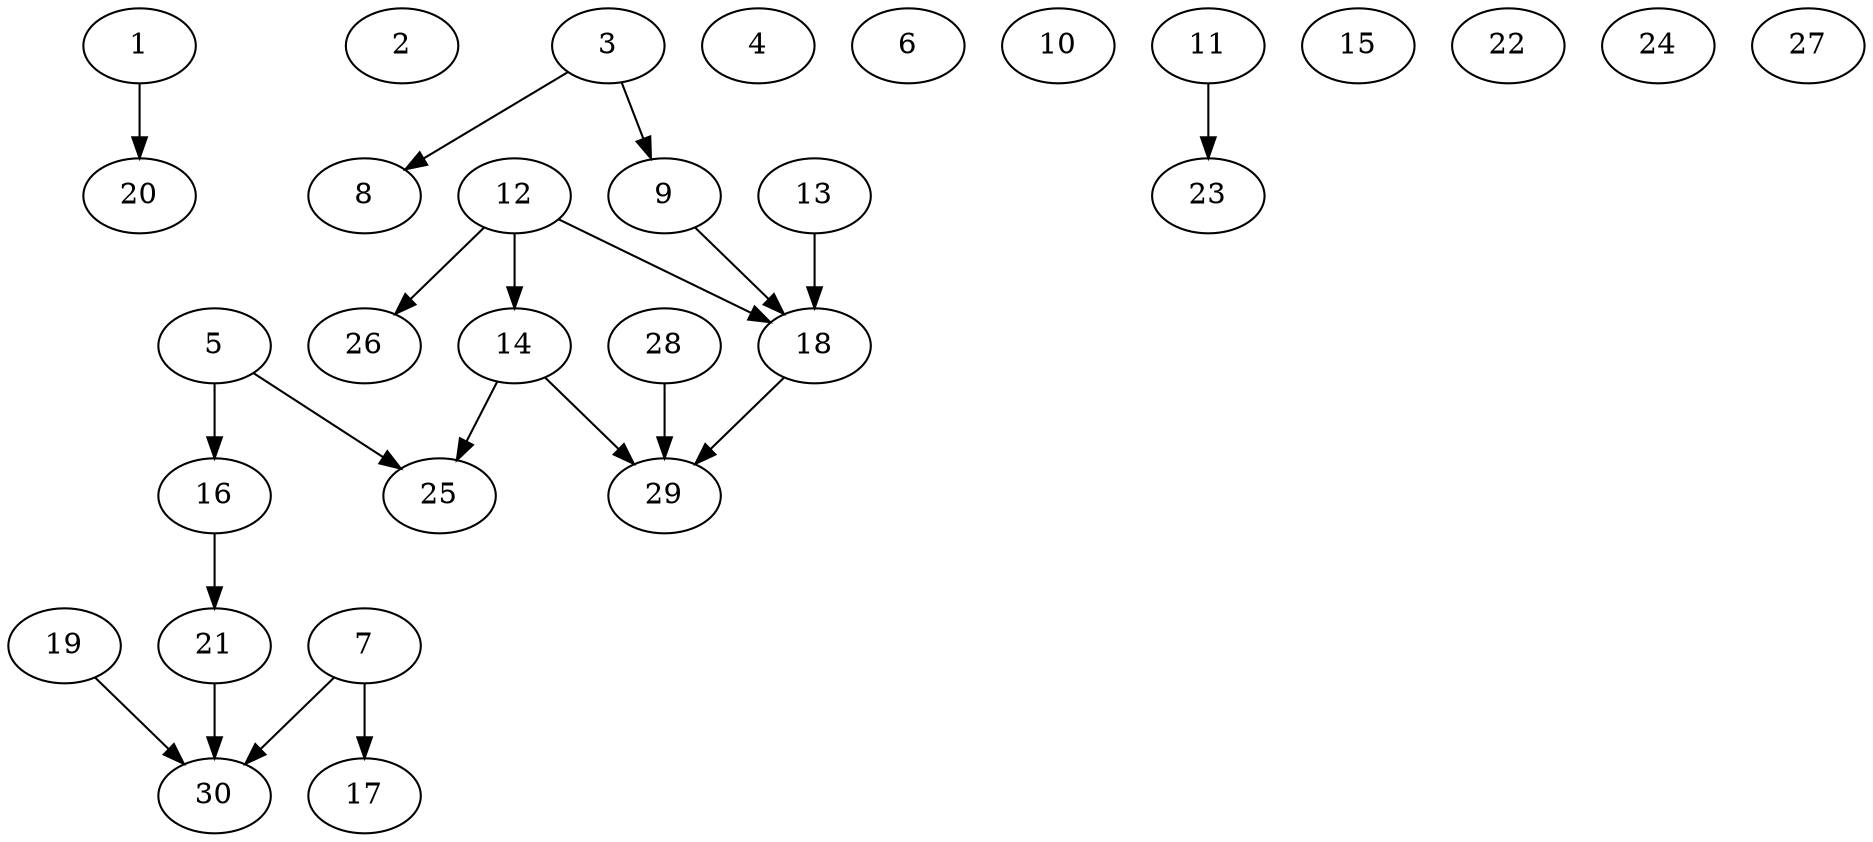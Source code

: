 digraph "core_16p_gb_Random_Nodes_30_Density_0.67_CCR_0.10_WeightType_Random_schedule.gxl" {
	1	 [Processor=8,Start=0,Weight=65];
	20	 [Processor=5,Start=89,Weight=41];
	1 -> 20	 [Weight=10];
	2	 [Processor=16,Start=0,Weight=57];
	3	 [Processor=3,Start=0,Weight=57];
	8	 [Processor=1,Start=171,Weight=24];
	3 -> 8	 [Weight=9];
	9	 [Processor=3,Start=57,Weight=41];
	3 -> 9	 [Weight=9];
	4	 [Processor=2,Start=0,Weight=65];
	5	 [Processor=11,Start=0,Weight=57];
	16	 [Processor=11,Start=57,Weight=16];
	5 -> 16	 [Weight=6];
	25	 [Processor=4,Start=171,Weight=24];
	5 -> 25	 [Weight=3];
	6	 [Processor=15,Start=73,Weight=49];
	7	 [Processor=7,Start=0,Weight=24];
	17	 [Processor=7,Start=24,Weight=57];
	7 -> 17	 [Weight=10];
	30	 [Processor=14,Start=155,Weight=16];
	7 -> 30	 [Weight=8];
	18	 [Processor=3,Start=98,Weight=73];
	9 -> 18	 [Weight=10];
	10	 [Processor=10,Start=0,Weight=16];
	11	 [Processor=4,Start=0,Weight=82];
	23	 [Processor=4,Start=82,Weight=82];
	11 -> 23	 [Weight=9];
	12	 [Processor=12,Start=0,Weight=24];
	14	 [Processor=13,Start=82,Weight=73];
	12 -> 14	 [Weight=9];
	12 -> 18	 [Weight=6];
	26	 [Processor=15,Start=28,Weight=41];
	12 -> 26	 [Weight=4];
	13	 [Processor=6,Start=0,Weight=41];
	13 -> 18	 [Weight=3];
	14 -> 25	 [Weight=9];
	29	 [Processor=3,Start=171,Weight=24];
	14 -> 29	 [Weight=7];
	15	 [Processor=5,Start=0,Weight=65];
	21	 [Processor=14,Start=79,Weight=49];
	16 -> 21	 [Weight=6];
	18 -> 29	 [Weight=8];
	19	 [Processor=12,Start=24,Weight=49];
	19 -> 30	 [Weight=2];
	21 -> 30	 [Weight=8];
	22	 [Processor=9,Start=24,Weight=65];
	24	 [Processor=16,Start=73,Weight=82];
	27	 [Processor=9,Start=0,Weight=24];
	28	 [Processor=1,Start=0,Weight=33];
	28 -> 29	 [Weight=6];
}
